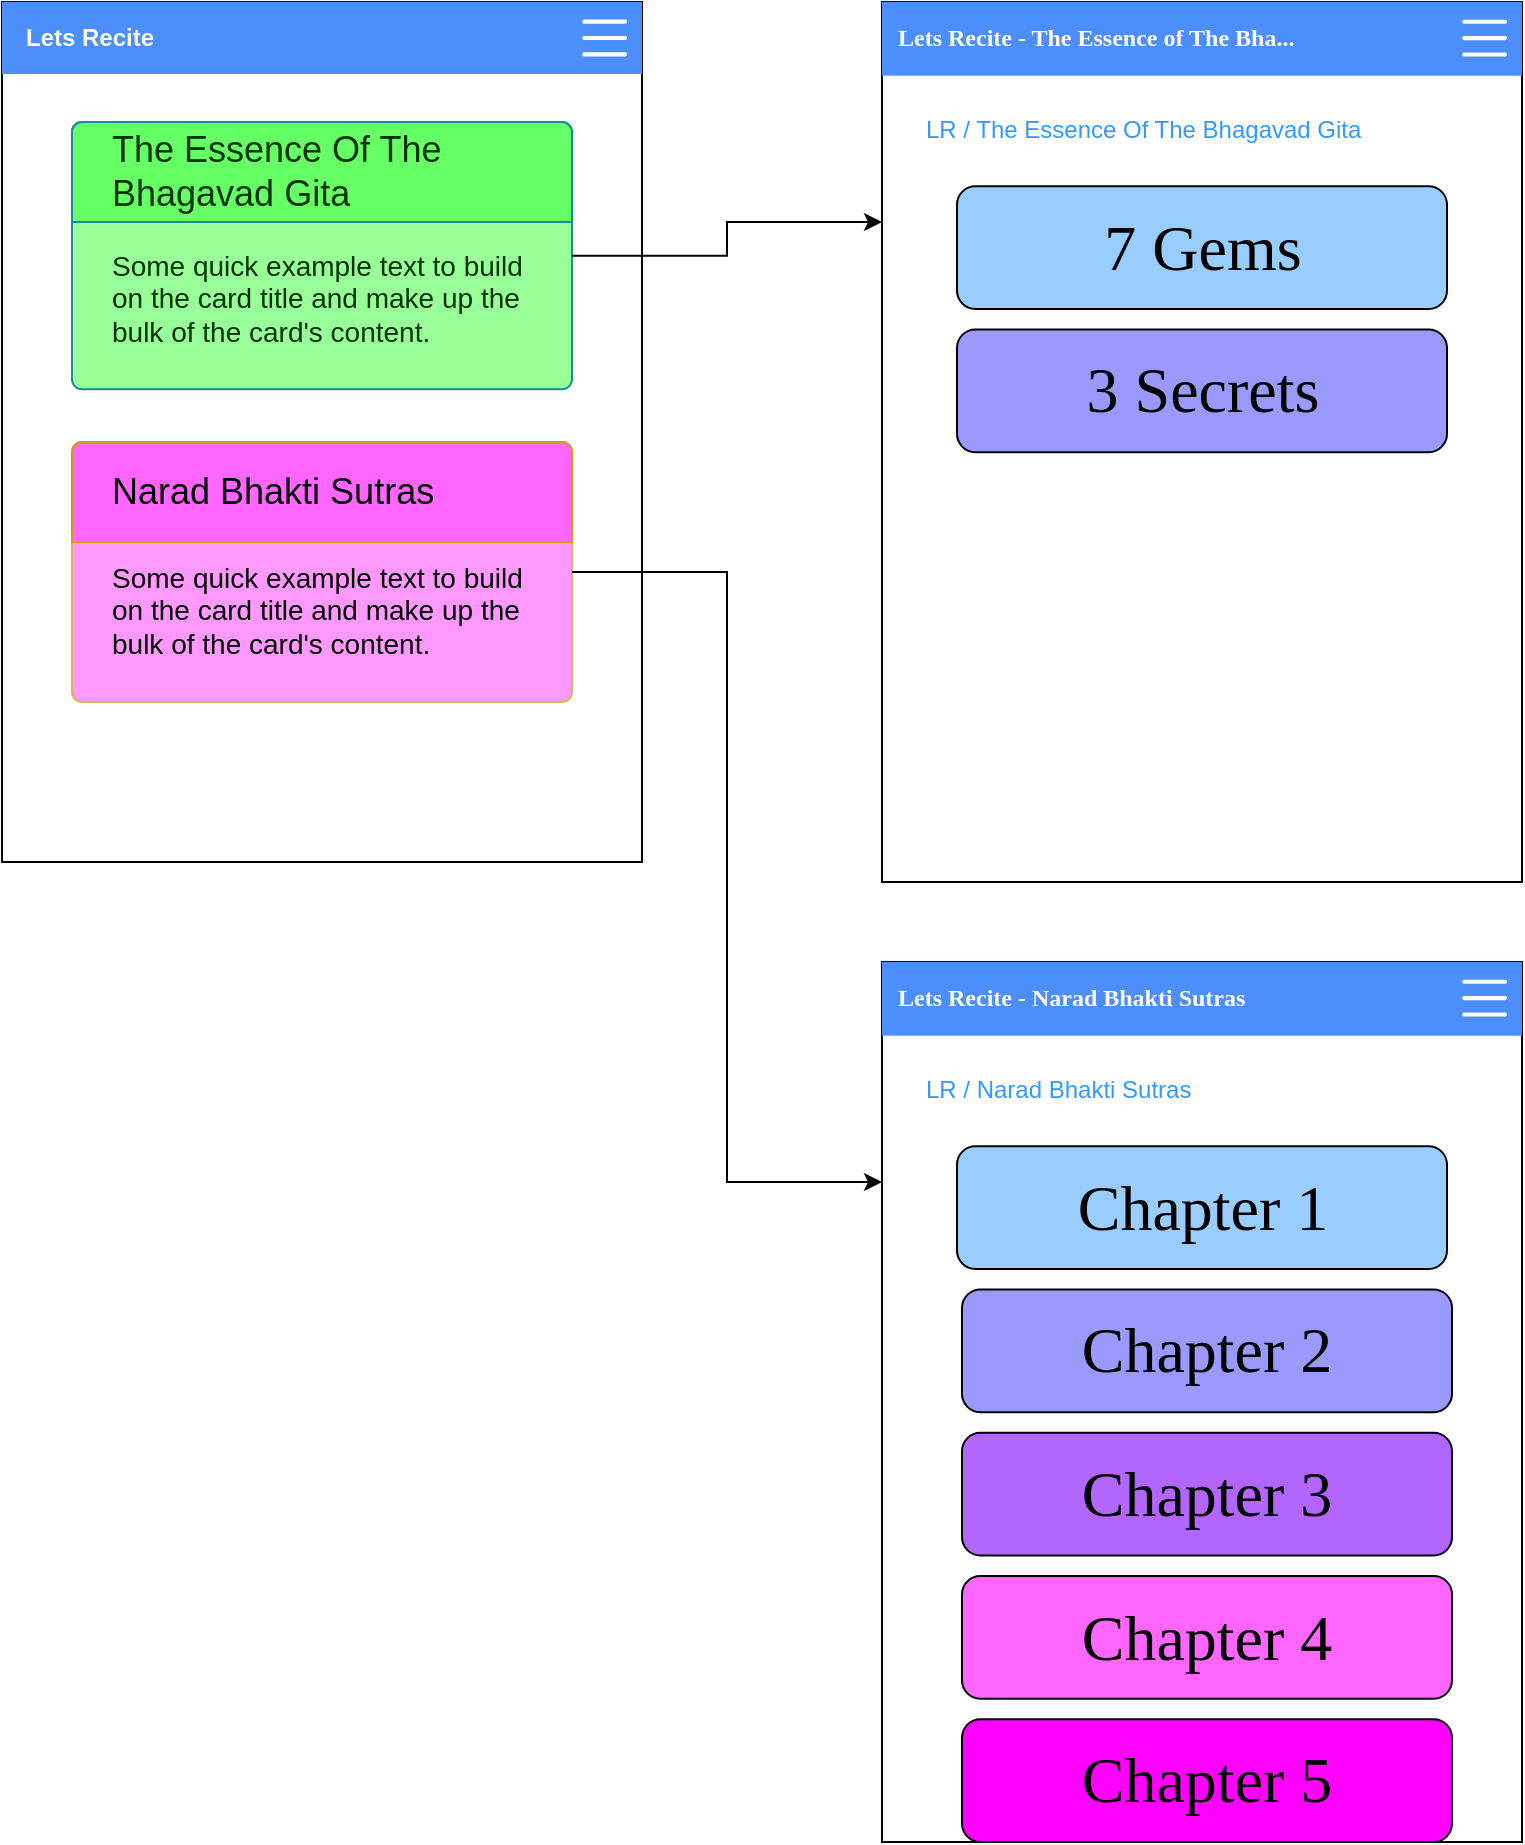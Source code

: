 <mxfile version="24.6.2" type="github" pages="2">
  <diagram name="Version 2" id="UMCraz2ozo_AV8kpycfj">
    <mxGraphModel dx="1907" dy="1178" grid="1" gridSize="10" guides="1" tooltips="1" connect="1" arrows="1" fold="1" page="1" pageScale="1" pageWidth="850" pageHeight="1100" math="0" shadow="0">
      <root>
        <mxCell id="0" />
        <mxCell id="1" parent="0" />
        <mxCell id="FgUyRgX1d-CwVRAhHDfW-1" value="" style="group" vertex="1" connectable="0" parent="1">
          <mxGeometry x="440" y="80" width="320" height="430" as="geometry" />
        </mxCell>
        <mxCell id="FgUyRgX1d-CwVRAhHDfW-2" value="" style="rounded=0;whiteSpace=wrap;html=1;" vertex="1" parent="FgUyRgX1d-CwVRAhHDfW-1">
          <mxGeometry width="320" height="430" as="geometry" />
        </mxCell>
        <mxCell id="FgUyRgX1d-CwVRAhHDfW-3" value="&lt;div align=&quot;left&quot;&gt;&lt;font color=&quot;#ffffff&quot;&gt;&lt;b&gt;&amp;nbsp;&amp;nbsp; Lets Recite&lt;/b&gt;&lt;/font&gt;&lt;/div&gt;" style="rounded=0;whiteSpace=wrap;html=1;fillColor=#4C8EFB;strokeColor=none;align=left;" vertex="1" parent="FgUyRgX1d-CwVRAhHDfW-1">
          <mxGeometry width="320" height="36" as="geometry" />
        </mxCell>
        <mxCell id="a5rxuozpXgu31T1SbxIO-4" value="Some quick example text to build on the card title and make up the bulk of the card&#39;s content." style="html=1;shadow=0;dashed=0;shape=mxgraph.bootstrap.rrect;rSize=5;strokeColor=#188C9C;html=1;whiteSpace=wrap;fillColor=#99FF99;fontColor=#003300;verticalAlign=bottom;align=left;spacing=20;spacingBottom=0;fontSize=14;" vertex="1" parent="FgUyRgX1d-CwVRAhHDfW-1">
          <mxGeometry x="35" y="60" width="250" height="133.66" as="geometry" />
        </mxCell>
        <mxCell id="a5rxuozpXgu31T1SbxIO-5" value="The Essence Of The Bhagavad Gita" style="html=1;shadow=0;dashed=0;shape=mxgraph.bootstrap.topButton;rSize=5;perimeter=none;whiteSpace=wrap;fillColor=#66FF66;strokeColor=#188C9C;fontColor=#003300;resizeWidth=1;fontSize=18;align=left;spacing=20;" vertex="1" parent="a5rxuozpXgu31T1SbxIO-4">
          <mxGeometry width="250" height="50" relative="1" as="geometry" />
        </mxCell>
        <mxCell id="a5rxuozpXgu31T1SbxIO-6" value="Some quick example text to build on the card title and make up the bulk of the card&#39;s content." style="html=1;shadow=0;dashed=0;shape=mxgraph.bootstrap.rrect;rSize=5;strokeColor=#d6b656;html=1;whiteSpace=wrap;fillColor=#FF99FF;verticalAlign=bottom;align=left;spacing=20;spacingBottom=0;fontSize=14;" vertex="1" parent="FgUyRgX1d-CwVRAhHDfW-1">
          <mxGeometry x="35" y="220" width="250" height="130" as="geometry" />
        </mxCell>
        <mxCell id="a5rxuozpXgu31T1SbxIO-7" value="Narad Bhakti Sutras" style="html=1;shadow=0;dashed=0;shape=mxgraph.bootstrap.topButton;rSize=5;perimeter=none;whiteSpace=wrap;fillColor=#FF66FF;strokeColor=#d79b00;resizeWidth=1;fontSize=18;align=left;spacing=20;" vertex="1" parent="a5rxuozpXgu31T1SbxIO-6">
          <mxGeometry width="250" height="50" relative="1" as="geometry" />
        </mxCell>
        <mxCell id="UcMiy5Lkr7W-LVcpt4RS-22" value="" style="shape=image;verticalLabelPosition=bottom;labelBackgroundColor=default;verticalAlign=top;aspect=fixed;imageAspect=0;image=data:image/svg+xml,PHN2ZyB2aWV3Qm94PSIwIDAgMTYgMTYiIGNsYXNzPSJiaSBiaS1saXN0IiBmaWxsPSJ3aGl0ZSIgaGVpZ2h0PSIxNiIgd2lkdGg9IjE2IiB4bWxucz0iaHR0cDovL3d3dy53My5vcmcvMjAwMC9zdmciPiYjeGE7ICA8cGF0aCBkPSJNMi41IDEyYS41LjUgMCAwIDEgLjUtLjVoMTBhLjUuNSAwIDAgMSAwIDFIM2EuNS41IDAgMCAxLS41LS41bTAtNGEuNS41IDAgMCAxIC41LS41aDEwYS41LjUgMCAwIDEgMCAxSDNhLjUuNSAwIDAgMS0uNS0uNW0wLTRhLjUuNSAwIDAgMSAuNS0uNWgxMGEuNS41IDAgMCAxIDAgMUgzYS41LjUgMCAwIDEtLjUtLjUiIGZpbGwtcnVsZT0iZXZlbm9kZCIvPiYjeGE7PC9zdmc+;" vertex="1" parent="FgUyRgX1d-CwVRAhHDfW-1">
          <mxGeometry x="284.996" y="1.659" width="32.686" height="32.686" as="geometry" />
        </mxCell>
        <mxCell id="FgUyRgX1d-CwVRAhHDfW-4" value="" style="group;fontSize=42;" vertex="1" connectable="0" parent="1">
          <mxGeometry x="880" y="80" width="320" height="440" as="geometry" />
        </mxCell>
        <mxCell id="FgUyRgX1d-CwVRAhHDfW-5" value="" style="rounded=0;whiteSpace=wrap;html=1;" vertex="1" parent="FgUyRgX1d-CwVRAhHDfW-4">
          <mxGeometry width="320" height="440" as="geometry" />
        </mxCell>
        <mxCell id="FgUyRgX1d-CwVRAhHDfW-6" value="&lt;font face=&quot;Verdana&quot; color=&quot;#ffffff&quot;&gt;&lt;b&gt;&amp;nbsp; Lets Recite - The Essence of The Bha...&lt;/b&gt;&lt;/font&gt;" style="rounded=0;whiteSpace=wrap;html=1;fillColor=#4C8EFB;strokeColor=none;align=left;" vertex="1" parent="FgUyRgX1d-CwVRAhHDfW-4">
          <mxGeometry width="320" height="36.837" as="geometry" />
        </mxCell>
        <mxCell id="UcMiy5Lkr7W-LVcpt4RS-1" value="" style="shape=image;verticalLabelPosition=bottom;labelBackgroundColor=default;verticalAlign=top;aspect=fixed;imageAspect=0;image=data:image/svg+xml,PHN2ZyB2aWV3Qm94PSIwIDAgMTYgMTYiIGNsYXNzPSJiaSBiaS1saXN0IiBmaWxsPSJ3aGl0ZSIgaGVpZ2h0PSIxNiIgd2lkdGg9IjE2IiB4bWxucz0iaHR0cDovL3d3dy53My5vcmcvMjAwMC9zdmciPiYjeGE7ICA8cGF0aCBkPSJNMi41IDEyYS41LjUgMCAwIDEgLjUtLjVoMTBhLjUuNSAwIDAgMSAwIDFIM2EuNS41IDAgMCAxLS41LS41bTAtNGEuNS41IDAgMCAxIC41LS41aDEwYS41LjUgMCAwIDEgMCAxSDNhLjUuNSAwIDAgMS0uNS0uNW0wLTRhLjUuNSAwIDAgMSAuNS0uNWgxMGEuNS41IDAgMCAxIDAgMUgzYS41LjUgMCAwIDEtLjUtLjUiIGZpbGwtcnVsZT0iZXZlbm9kZCIvPiYjeGE7PC9zdmc+;" vertex="1" parent="FgUyRgX1d-CwVRAhHDfW-4">
          <mxGeometry x="284.996" y="1.699" width="32.686" height="32.686" as="geometry" />
        </mxCell>
        <mxCell id="UcMiy5Lkr7W-LVcpt4RS-2" value="&lt;font color=&quot;#3399ff&quot;&gt;LR / The Essence Of The Bhagavad Gita &lt;/font&gt;" style="fillColor=none;strokeColor=none;html=1;fontColor=#0000FF;align=left;verticalAlign=middle;whiteSpace=wrap;fontSize=12;fontStyle=0" vertex="1" parent="FgUyRgX1d-CwVRAhHDfW-4">
          <mxGeometry x="20" y="51.163" width="230" height="25.581" as="geometry" />
        </mxCell>
        <mxCell id="UcMiy5Lkr7W-LVcpt4RS-5" value="&lt;font style=&quot;font-size: 32px;&quot;&gt;7 Gems&lt;/font&gt;" style="rounded=1;whiteSpace=wrap;html=1;fontFamily=Cedarville Cursive;fontSource=https%3A%2F%2Ffonts.googleapis.com%2Fcss%3Ffamily%3DCedarville%2BCursive;fillColor=#99CCFF;" vertex="1" parent="FgUyRgX1d-CwVRAhHDfW-4">
          <mxGeometry x="37.5" y="92.093" width="245" height="61.395" as="geometry" />
        </mxCell>
        <mxCell id="UcMiy5Lkr7W-LVcpt4RS-6" value="&lt;font style=&quot;font-size: 32px;&quot; face=&quot;Cedarville Cursive&quot;&gt;3 Secrets&lt;br&gt;&lt;/font&gt;" style="rounded=1;whiteSpace=wrap;html=1;fillColor=#9999FF;" vertex="1" parent="FgUyRgX1d-CwVRAhHDfW-4">
          <mxGeometry x="37.5" y="163.721" width="245" height="61.395" as="geometry" />
        </mxCell>
        <mxCell id="UcMiy5Lkr7W-LVcpt4RS-7" style="edgeStyle=orthogonalEdgeStyle;rounded=0;orthogonalLoop=1;jettySize=auto;html=1;entryX=0;entryY=0.25;entryDx=0;entryDy=0;" edge="1" parent="1" source="a5rxuozpXgu31T1SbxIO-4" target="FgUyRgX1d-CwVRAhHDfW-5">
          <mxGeometry relative="1" as="geometry" />
        </mxCell>
        <mxCell id="UcMiy5Lkr7W-LVcpt4RS-8" value="" style="group;fontSize=42;" vertex="1" connectable="0" parent="1">
          <mxGeometry x="880" y="560" width="320" height="440" as="geometry" />
        </mxCell>
        <mxCell id="UcMiy5Lkr7W-LVcpt4RS-9" value="" style="rounded=0;whiteSpace=wrap;html=1;" vertex="1" parent="UcMiy5Lkr7W-LVcpt4RS-8">
          <mxGeometry width="320" height="440" as="geometry" />
        </mxCell>
        <mxCell id="UcMiy5Lkr7W-LVcpt4RS-10" value="&lt;font face=&quot;Verdana&quot; color=&quot;#ffffff&quot;&gt;&lt;b&gt;&amp;nbsp; Lets Recite - Narad Bhakti Sutras&lt;br&gt;&lt;/b&gt;&lt;/font&gt;" style="rounded=0;whiteSpace=wrap;html=1;fillColor=#4C8EFB;strokeColor=none;align=left;" vertex="1" parent="UcMiy5Lkr7W-LVcpt4RS-8">
          <mxGeometry width="320" height="36.837" as="geometry" />
        </mxCell>
        <mxCell id="UcMiy5Lkr7W-LVcpt4RS-11" value="" style="shape=image;verticalLabelPosition=bottom;labelBackgroundColor=default;verticalAlign=top;aspect=fixed;imageAspect=0;image=data:image/svg+xml,PHN2ZyB2aWV3Qm94PSIwIDAgMTYgMTYiIGNsYXNzPSJiaSBiaS1saXN0IiBmaWxsPSJ3aGl0ZSIgaGVpZ2h0PSIxNiIgd2lkdGg9IjE2IiB4bWxucz0iaHR0cDovL3d3dy53My5vcmcvMjAwMC9zdmciPiYjeGE7ICA8cGF0aCBkPSJNMi41IDEyYS41LjUgMCAwIDEgLjUtLjVoMTBhLjUuNSAwIDAgMSAwIDFIM2EuNS41IDAgMCAxLS41LS41bTAtNGEuNS41IDAgMCAxIC41LS41aDEwYS41LjUgMCAwIDEgMCAxSDNhLjUuNSAwIDAgMS0uNS0uNW0wLTRhLjUuNSAwIDAgMSAuNS0uNWgxMGEuNS41IDAgMCAxIDAgMUgzYS41LjUgMCAwIDEtLjUtLjUiIGZpbGwtcnVsZT0iZXZlbm9kZCIvPiYjeGE7PC9zdmc+;" vertex="1" parent="UcMiy5Lkr7W-LVcpt4RS-8">
          <mxGeometry x="284.996" y="1.699" width="32.686" height="32.686" as="geometry" />
        </mxCell>
        <mxCell id="UcMiy5Lkr7W-LVcpt4RS-12" value="&lt;font color=&quot;#3399ff&quot;&gt;LR / Narad Bhakti Sutras&lt;br&gt;&lt;/font&gt;" style="fillColor=none;strokeColor=none;html=1;fontColor=#0000FF;align=left;verticalAlign=middle;whiteSpace=wrap;fontSize=12;fontStyle=0" vertex="1" parent="UcMiy5Lkr7W-LVcpt4RS-8">
          <mxGeometry x="20" y="51.163" width="230" height="25.581" as="geometry" />
        </mxCell>
        <mxCell id="UcMiy5Lkr7W-LVcpt4RS-13" value="&lt;font style=&quot;font-size: 32px;&quot;&gt;Chapter 1&lt;br&gt;&lt;/font&gt;" style="rounded=1;whiteSpace=wrap;html=1;fontFamily=Cedarville Cursive;fontSource=https%3A%2F%2Ffonts.googleapis.com%2Fcss%3Ffamily%3DCedarville%2BCursive;fillColor=#99CCFF;" vertex="1" parent="UcMiy5Lkr7W-LVcpt4RS-8">
          <mxGeometry x="37.5" y="92.093" width="245" height="61.395" as="geometry" />
        </mxCell>
        <mxCell id="UcMiy5Lkr7W-LVcpt4RS-14" value="&lt;font style=&quot;font-size: 32px;&quot; face=&quot;Cedarville Cursive&quot;&gt;Chapter 2&lt;br&gt;&lt;/font&gt;" style="rounded=1;whiteSpace=wrap;html=1;fillColor=#9999FF;" vertex="1" parent="UcMiy5Lkr7W-LVcpt4RS-8">
          <mxGeometry x="40" y="163.721" width="245" height="61.395" as="geometry" />
        </mxCell>
        <mxCell id="UcMiy5Lkr7W-LVcpt4RS-16" value="&lt;font style=&quot;font-size: 32px;&quot; face=&quot;Cedarville Cursive&quot;&gt;Chapter 3&lt;br&gt;&lt;/font&gt;" style="rounded=1;whiteSpace=wrap;html=1;fillColor=#B266FF;" vertex="1" parent="UcMiy5Lkr7W-LVcpt4RS-8">
          <mxGeometry x="40" y="235.349" width="245" height="61.395" as="geometry" />
        </mxCell>
        <mxCell id="UcMiy5Lkr7W-LVcpt4RS-17" value="&lt;font style=&quot;font-size: 32px;&quot; face=&quot;Cedarville Cursive&quot;&gt;Chapter 4&lt;br&gt;&lt;/font&gt;" style="rounded=1;whiteSpace=wrap;html=1;fillColor=#FF66FF;" vertex="1" parent="UcMiy5Lkr7W-LVcpt4RS-8">
          <mxGeometry x="40" y="306.977" width="245" height="61.395" as="geometry" />
        </mxCell>
        <mxCell id="UcMiy5Lkr7W-LVcpt4RS-18" value="&lt;font style=&quot;font-size: 32px;&quot; face=&quot;Cedarville Cursive&quot;&gt;Chapter 5&lt;br&gt;&lt;/font&gt;" style="rounded=1;whiteSpace=wrap;html=1;fillColor=#FF00FF;" vertex="1" parent="UcMiy5Lkr7W-LVcpt4RS-8">
          <mxGeometry x="40" y="378.605" width="245" height="61.395" as="geometry" />
        </mxCell>
        <mxCell id="UcMiy5Lkr7W-LVcpt4RS-15" style="edgeStyle=orthogonalEdgeStyle;rounded=0;orthogonalLoop=1;jettySize=auto;html=1;entryX=0;entryY=0.25;entryDx=0;entryDy=0;" edge="1" parent="1" source="a5rxuozpXgu31T1SbxIO-6" target="UcMiy5Lkr7W-LVcpt4RS-9">
          <mxGeometry relative="1" as="geometry" />
        </mxCell>
      </root>
    </mxGraphModel>
  </diagram>
  <diagram id="FrvKU-1WmwjjgQu90Lsc" name="components">
    <mxGraphModel dx="953" dy="589" grid="1" gridSize="10" guides="1" tooltips="1" connect="1" arrows="1" fold="1" page="1" pageScale="1" pageWidth="850" pageHeight="1100" math="0" shadow="0">
      <root>
        <mxCell id="0" />
        <mxCell id="1" parent="0" />
        <mxCell id="98rGy2QlHynD_Cpla1FU-1" value="" style="group" vertex="1" connectable="0" parent="1">
          <mxGeometry x="180" y="20" width="261.54" height="510" as="geometry" />
        </mxCell>
        <mxCell id="98rGy2QlHynD_Cpla1FU-2" value="" style="rounded=0;whiteSpace=wrap;html=1;" vertex="1" parent="98rGy2QlHynD_Cpla1FU-1">
          <mxGeometry x="9" y="30" width="245" height="440" as="geometry" />
        </mxCell>
        <mxCell id="98rGy2QlHynD_Cpla1FU-3" value="" style="verticalLabelPosition=bottom;verticalAlign=top;html=1;shadow=0;dashed=0;strokeWidth=1;shape=mxgraph.android.phone2;strokeColor=#c0c0c0;" vertex="1" parent="98rGy2QlHynD_Cpla1FU-1">
          <mxGeometry width="261.54" height="510" as="geometry" />
        </mxCell>
        <mxCell id="m69mBlJTR-rRHD0XRASf-1" value="" style="group" vertex="1" connectable="0" parent="1">
          <mxGeometry x="480" y="40" width="243.23" height="36" as="geometry" />
        </mxCell>
        <mxCell id="m69mBlJTR-rRHD0XRASf-2" value="&lt;div align=&quot;left&quot;&gt;&lt;font color=&quot;#ffffff&quot;&gt;&lt;b&gt;&amp;nbsp;&amp;nbsp; Lets Recite&lt;/b&gt;&lt;/font&gt;&lt;/div&gt;" style="rounded=0;whiteSpace=wrap;html=1;fillColor=#4C8EFB;strokeColor=none;align=left;" vertex="1" parent="m69mBlJTR-rRHD0XRASf-1">
          <mxGeometry width="243.23" height="36" as="geometry" />
        </mxCell>
        <mxCell id="m69mBlJTR-rRHD0XRASf-3" value="" style="shape=image;verticalLabelPosition=bottom;labelBackgroundColor=default;verticalAlign=top;aspect=fixed;imageAspect=0;image=data:image/svg+xml,PHN2ZyB2aWV3Qm94PSIwIDAgMTYgMTYiIGNsYXNzPSJiaSBiaS1saXN0IiBmaWxsPSJ3aGl0ZSIgaGVpZ2h0PSIxNiIgd2lkdGg9IjE2IiB4bWxucz0iaHR0cDovL3d3dy53My5vcmcvMjAwMC9zdmciPiYjeGE7ICA8cGF0aCBkPSJNMi41IDEyYS41LjUgMCAwIDEgLjUtLjVoMTBhLjUuNSAwIDAgMSAwIDFIM2EuNS41IDAgMCAxLS41LS41bTAtNGEuNS41IDAgMCAxIC41LS41aDEwYS41LjUgMCAwIDEgMCAxSDNhLjUuNSAwIDAgMS0uNS0uNW0wLTRhLjUuNSAwIDAgMSAuNS0uNWgxMGEuNS41IDAgMCAxIDAgMUgzYS41LjUgMCAwIDEtLjUtLjUiIGZpbGwtcnVsZT0iZXZlbm9kZCIvPiYjeGE7PC9zdmc+;" vertex="1" parent="m69mBlJTR-rRHD0XRASf-1">
          <mxGeometry x="209.996" y="1.66" width="32.686" height="32.686" as="geometry" />
        </mxCell>
        <mxCell id="XvR8V0o3OYKLG-ZSCt6T-1" value="" style="group" vertex="1" connectable="0" parent="1">
          <mxGeometry x="480" y="120" width="320" height="430" as="geometry" />
        </mxCell>
        <mxCell id="XvR8V0o3OYKLG-ZSCt6T-2" value="" style="rounded=0;whiteSpace=wrap;html=1;" vertex="1" parent="XvR8V0o3OYKLG-ZSCt6T-1">
          <mxGeometry width="320" height="430" as="geometry" />
        </mxCell>
        <mxCell id="XvR8V0o3OYKLG-ZSCt6T-3" value="&lt;div align=&quot;left&quot;&gt;&lt;font color=&quot;#ffffff&quot;&gt;&lt;b&gt;&amp;nbsp;&amp;nbsp; Lets Recite&lt;/b&gt;&lt;/font&gt;&lt;/div&gt;" style="rounded=0;whiteSpace=wrap;html=1;fillColor=#4C8EFB;strokeColor=none;align=left;" vertex="1" parent="XvR8V0o3OYKLG-ZSCt6T-1">
          <mxGeometry width="320" height="36" as="geometry" />
        </mxCell>
      </root>
    </mxGraphModel>
  </diagram>
</mxfile>
